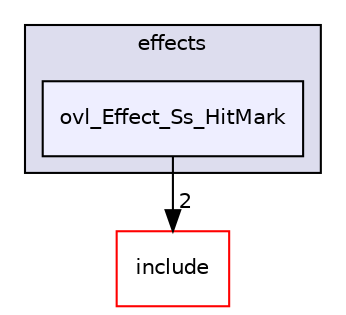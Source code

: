 digraph "src/overlays/effects/ovl_Effect_Ss_HitMark" {
  compound=true
  node [ fontsize="10", fontname="Helvetica"];
  edge [ labelfontsize="10", labelfontname="Helvetica"];
  subgraph clusterdir_d7d63ed29fdd4206bb68b2cd46ee04ef {
    graph [ bgcolor="#ddddee", pencolor="black", label="effects" fontname="Helvetica", fontsize="10", URL="dir_d7d63ed29fdd4206bb68b2cd46ee04ef.html"]
  dir_63050484412e0647e231cf384286a78a [shape=box, label="ovl_Effect_Ss_HitMark", style="filled", fillcolor="#eeeeff", pencolor="black", URL="dir_63050484412e0647e231cf384286a78a.html"];
  }
  dir_d44c64559bbebec7f509842c48db8b23 [shape=box label="include" fillcolor="white" style="filled" color="red" URL="dir_d44c64559bbebec7f509842c48db8b23.html"];
  dir_63050484412e0647e231cf384286a78a->dir_d44c64559bbebec7f509842c48db8b23 [headlabel="2", labeldistance=1.5 headhref="dir_000465_000000.html"];
}
